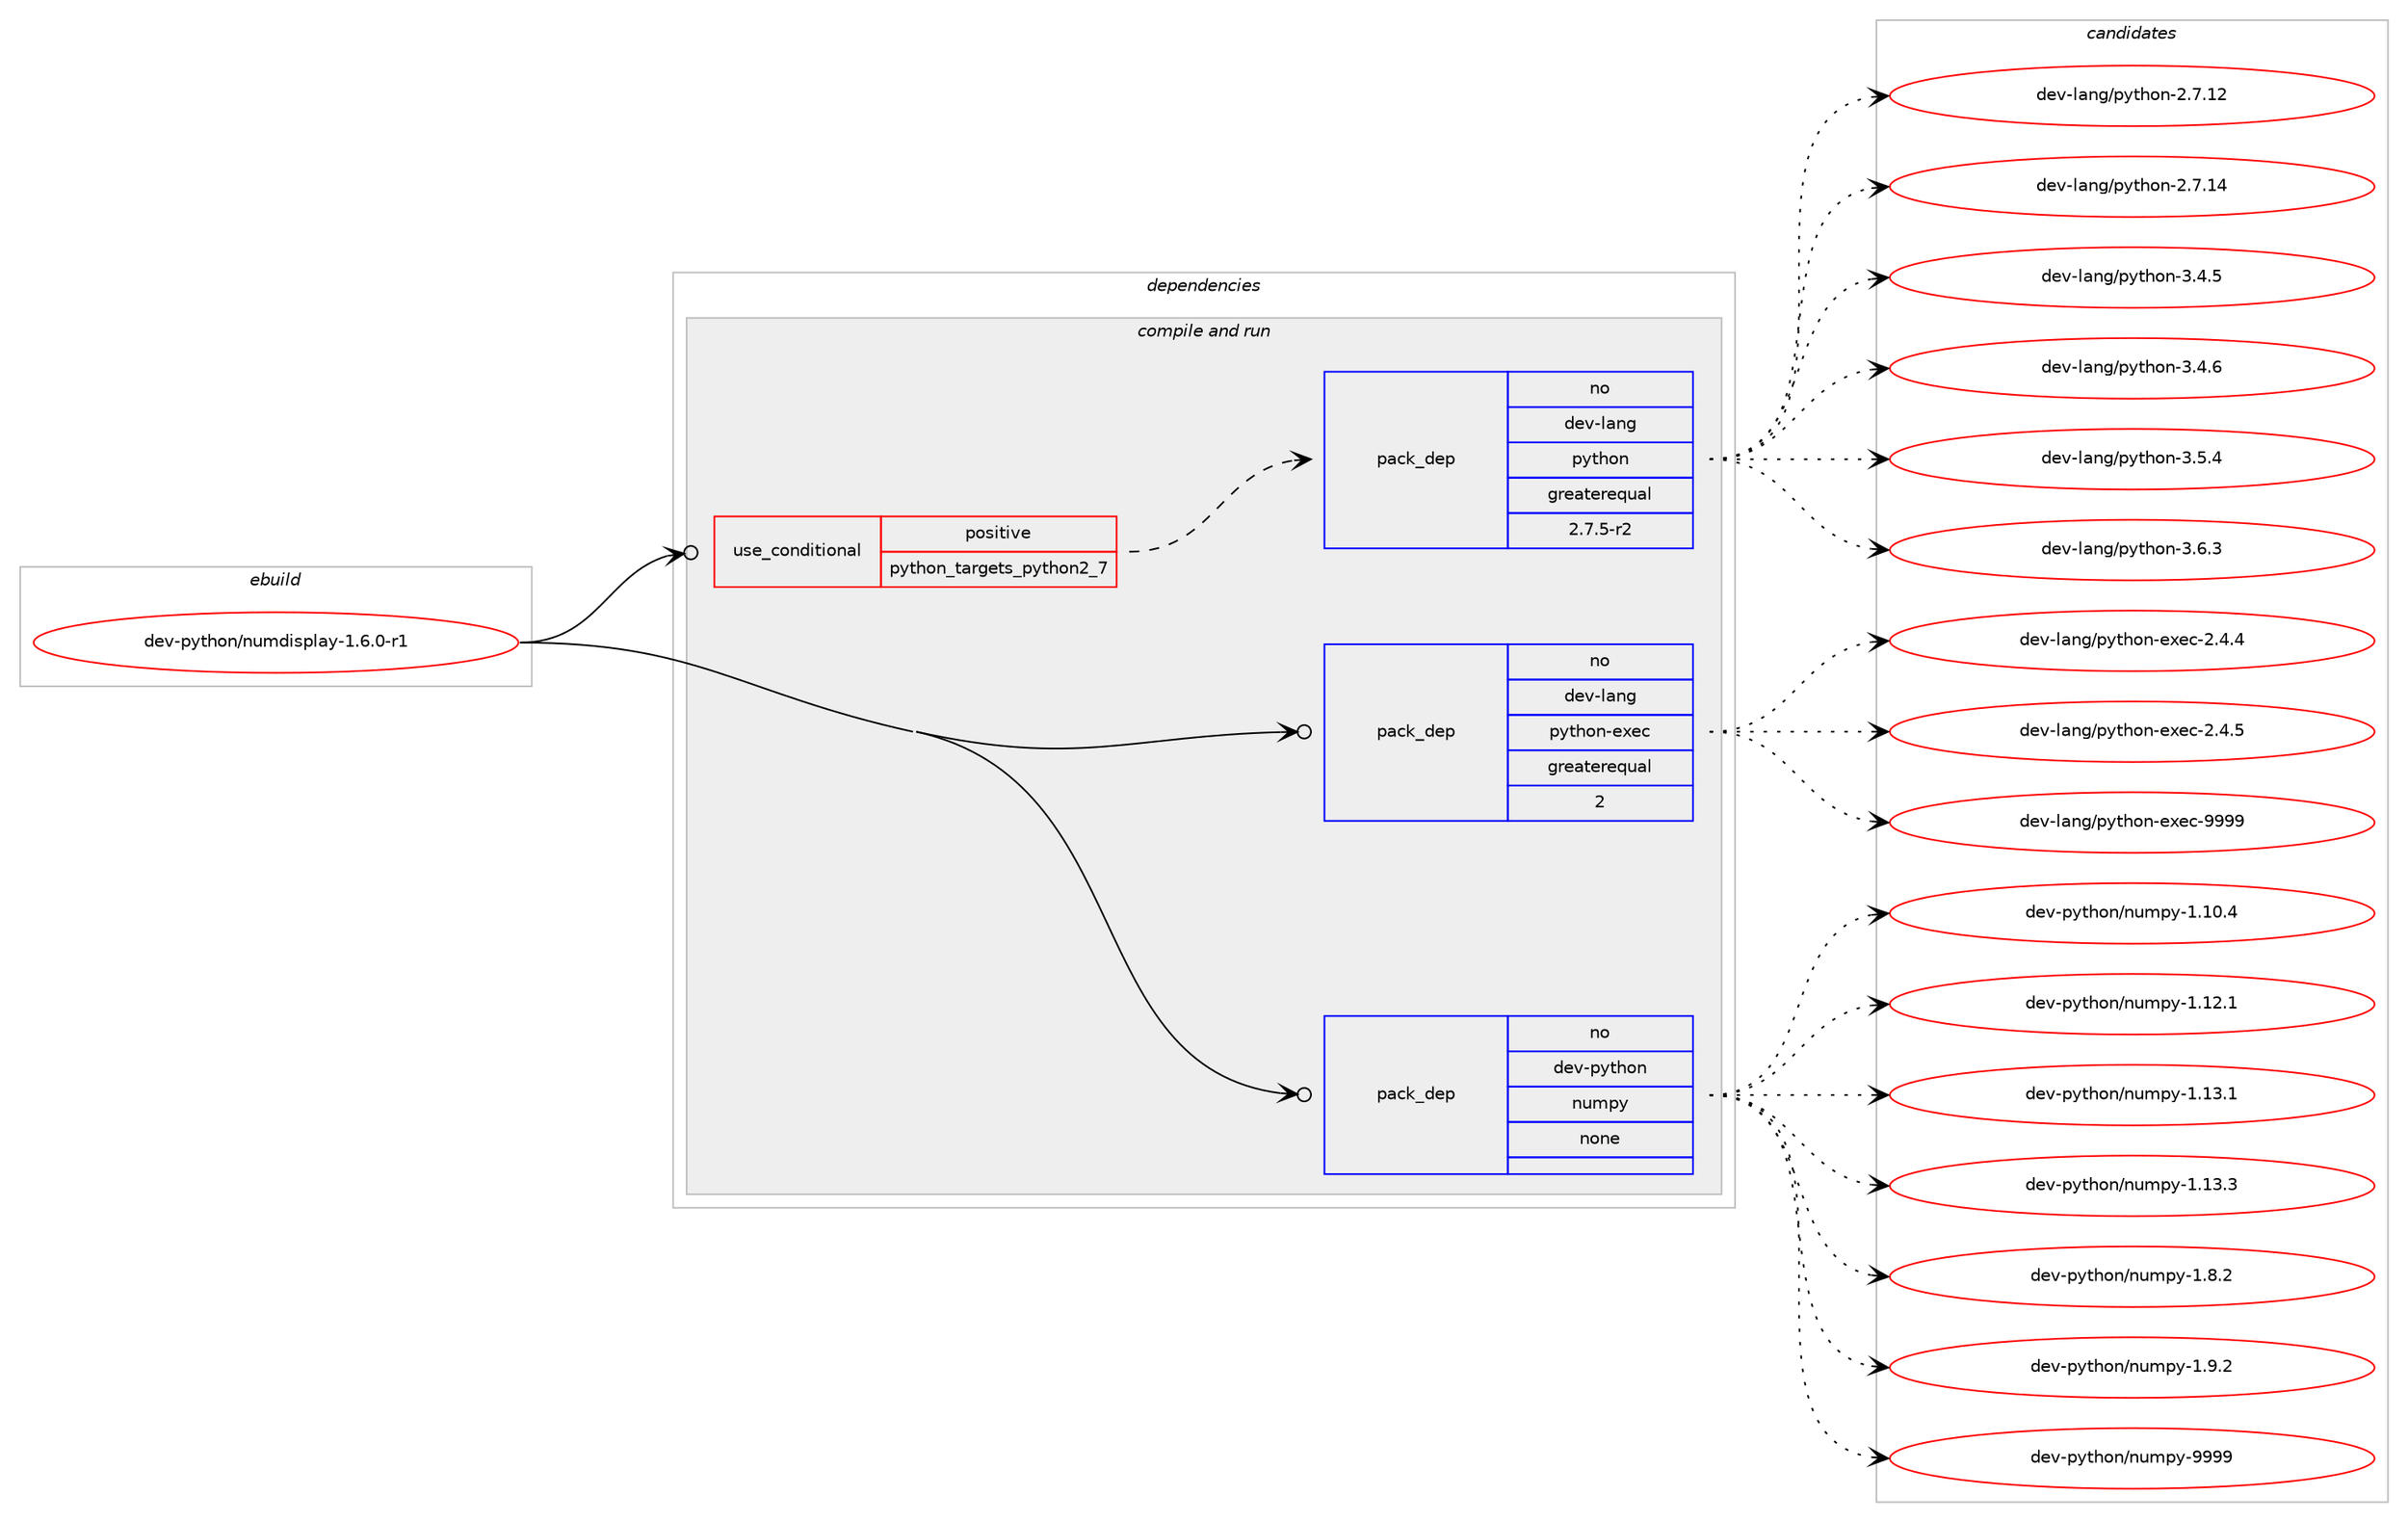 digraph prolog {

# *************
# Graph options
# *************

newrank=true;
concentrate=true;
compound=true;
graph [rankdir=LR,fontname=Helvetica,fontsize=10,ranksep=1.5];#, ranksep=2.5, nodesep=0.2];
edge  [arrowhead=vee];
node  [fontname=Helvetica,fontsize=10];

# **********
# The ebuild
# **********

subgraph cluster_leftcol {
color=gray;
rank=same;
label=<<i>ebuild</i>>;
id [label="dev-python/numdisplay-1.6.0-r1", color=red, width=4, href="../dev-python/numdisplay-1.6.0-r1.svg"];
}

# ****************
# The dependencies
# ****************

subgraph cluster_midcol {
color=gray;
label=<<i>dependencies</i>>;
subgraph cluster_compile {
fillcolor="#eeeeee";
style=filled;
label=<<i>compile</i>>;
}
subgraph cluster_compileandrun {
fillcolor="#eeeeee";
style=filled;
label=<<i>compile and run</i>>;
subgraph cond36266 {
dependency168670 [label=<<TABLE BORDER="0" CELLBORDER="1" CELLSPACING="0" CELLPADDING="4"><TR><TD ROWSPAN="3" CELLPADDING="10">use_conditional</TD></TR><TR><TD>positive</TD></TR><TR><TD>python_targets_python2_7</TD></TR></TABLE>>, shape=none, color=red];
subgraph pack128544 {
dependency168671 [label=<<TABLE BORDER="0" CELLBORDER="1" CELLSPACING="0" CELLPADDING="4" WIDTH="220"><TR><TD ROWSPAN="6" CELLPADDING="30">pack_dep</TD></TR><TR><TD WIDTH="110">no</TD></TR><TR><TD>dev-lang</TD></TR><TR><TD>python</TD></TR><TR><TD>greaterequal</TD></TR><TR><TD>2.7.5-r2</TD></TR></TABLE>>, shape=none, color=blue];
}
dependency168670:e -> dependency168671:w [weight=20,style="dashed",arrowhead="vee"];
}
id:e -> dependency168670:w [weight=20,style="solid",arrowhead="odotvee"];
subgraph pack128545 {
dependency168672 [label=<<TABLE BORDER="0" CELLBORDER="1" CELLSPACING="0" CELLPADDING="4" WIDTH="220"><TR><TD ROWSPAN="6" CELLPADDING="30">pack_dep</TD></TR><TR><TD WIDTH="110">no</TD></TR><TR><TD>dev-lang</TD></TR><TR><TD>python-exec</TD></TR><TR><TD>greaterequal</TD></TR><TR><TD>2</TD></TR></TABLE>>, shape=none, color=blue];
}
id:e -> dependency168672:w [weight=20,style="solid",arrowhead="odotvee"];
subgraph pack128546 {
dependency168673 [label=<<TABLE BORDER="0" CELLBORDER="1" CELLSPACING="0" CELLPADDING="4" WIDTH="220"><TR><TD ROWSPAN="6" CELLPADDING="30">pack_dep</TD></TR><TR><TD WIDTH="110">no</TD></TR><TR><TD>dev-python</TD></TR><TR><TD>numpy</TD></TR><TR><TD>none</TD></TR><TR><TD></TD></TR></TABLE>>, shape=none, color=blue];
}
id:e -> dependency168673:w [weight=20,style="solid",arrowhead="odotvee"];
}
subgraph cluster_run {
fillcolor="#eeeeee";
style=filled;
label=<<i>run</i>>;
}
}

# **************
# The candidates
# **************

subgraph cluster_choices {
rank=same;
color=gray;
label=<<i>candidates</i>>;

subgraph choice128544 {
color=black;
nodesep=1;
choice10010111845108971101034711212111610411111045504655464950 [label="dev-lang/python-2.7.12", color=red, width=4,href="../dev-lang/python-2.7.12.svg"];
choice10010111845108971101034711212111610411111045504655464952 [label="dev-lang/python-2.7.14", color=red, width=4,href="../dev-lang/python-2.7.14.svg"];
choice100101118451089711010347112121116104111110455146524653 [label="dev-lang/python-3.4.5", color=red, width=4,href="../dev-lang/python-3.4.5.svg"];
choice100101118451089711010347112121116104111110455146524654 [label="dev-lang/python-3.4.6", color=red, width=4,href="../dev-lang/python-3.4.6.svg"];
choice100101118451089711010347112121116104111110455146534652 [label="dev-lang/python-3.5.4", color=red, width=4,href="../dev-lang/python-3.5.4.svg"];
choice100101118451089711010347112121116104111110455146544651 [label="dev-lang/python-3.6.3", color=red, width=4,href="../dev-lang/python-3.6.3.svg"];
dependency168671:e -> choice10010111845108971101034711212111610411111045504655464950:w [style=dotted,weight="100"];
dependency168671:e -> choice10010111845108971101034711212111610411111045504655464952:w [style=dotted,weight="100"];
dependency168671:e -> choice100101118451089711010347112121116104111110455146524653:w [style=dotted,weight="100"];
dependency168671:e -> choice100101118451089711010347112121116104111110455146524654:w [style=dotted,weight="100"];
dependency168671:e -> choice100101118451089711010347112121116104111110455146534652:w [style=dotted,weight="100"];
dependency168671:e -> choice100101118451089711010347112121116104111110455146544651:w [style=dotted,weight="100"];
}
subgraph choice128545 {
color=black;
nodesep=1;
choice1001011184510897110103471121211161041111104510112010199455046524652 [label="dev-lang/python-exec-2.4.4", color=red, width=4,href="../dev-lang/python-exec-2.4.4.svg"];
choice1001011184510897110103471121211161041111104510112010199455046524653 [label="dev-lang/python-exec-2.4.5", color=red, width=4,href="../dev-lang/python-exec-2.4.5.svg"];
choice10010111845108971101034711212111610411111045101120101994557575757 [label="dev-lang/python-exec-9999", color=red, width=4,href="../dev-lang/python-exec-9999.svg"];
dependency168672:e -> choice1001011184510897110103471121211161041111104510112010199455046524652:w [style=dotted,weight="100"];
dependency168672:e -> choice1001011184510897110103471121211161041111104510112010199455046524653:w [style=dotted,weight="100"];
dependency168672:e -> choice10010111845108971101034711212111610411111045101120101994557575757:w [style=dotted,weight="100"];
}
subgraph choice128546 {
color=black;
nodesep=1;
choice100101118451121211161041111104711011710911212145494649484652 [label="dev-python/numpy-1.10.4", color=red, width=4,href="../dev-python/numpy-1.10.4.svg"];
choice100101118451121211161041111104711011710911212145494649504649 [label="dev-python/numpy-1.12.1", color=red, width=4,href="../dev-python/numpy-1.12.1.svg"];
choice100101118451121211161041111104711011710911212145494649514649 [label="dev-python/numpy-1.13.1", color=red, width=4,href="../dev-python/numpy-1.13.1.svg"];
choice100101118451121211161041111104711011710911212145494649514651 [label="dev-python/numpy-1.13.3", color=red, width=4,href="../dev-python/numpy-1.13.3.svg"];
choice1001011184511212111610411111047110117109112121454946564650 [label="dev-python/numpy-1.8.2", color=red, width=4,href="../dev-python/numpy-1.8.2.svg"];
choice1001011184511212111610411111047110117109112121454946574650 [label="dev-python/numpy-1.9.2", color=red, width=4,href="../dev-python/numpy-1.9.2.svg"];
choice10010111845112121116104111110471101171091121214557575757 [label="dev-python/numpy-9999", color=red, width=4,href="../dev-python/numpy-9999.svg"];
dependency168673:e -> choice100101118451121211161041111104711011710911212145494649484652:w [style=dotted,weight="100"];
dependency168673:e -> choice100101118451121211161041111104711011710911212145494649504649:w [style=dotted,weight="100"];
dependency168673:e -> choice100101118451121211161041111104711011710911212145494649514649:w [style=dotted,weight="100"];
dependency168673:e -> choice100101118451121211161041111104711011710911212145494649514651:w [style=dotted,weight="100"];
dependency168673:e -> choice1001011184511212111610411111047110117109112121454946564650:w [style=dotted,weight="100"];
dependency168673:e -> choice1001011184511212111610411111047110117109112121454946574650:w [style=dotted,weight="100"];
dependency168673:e -> choice10010111845112121116104111110471101171091121214557575757:w [style=dotted,weight="100"];
}
}

}
